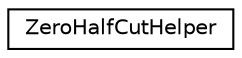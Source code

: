digraph "Graphical Class Hierarchy"
{
 // LATEX_PDF_SIZE
  edge [fontname="Helvetica",fontsize="10",labelfontname="Helvetica",labelfontsize="10"];
  node [fontname="Helvetica",fontsize="10",shape=record];
  rankdir="LR";
  Node0 [label="ZeroHalfCutHelper",height=0.2,width=0.4,color="black", fillcolor="white", style="filled",URL="$classoperations__research_1_1sat_1_1_zero_half_cut_helper.html",tooltip=" "];
}
